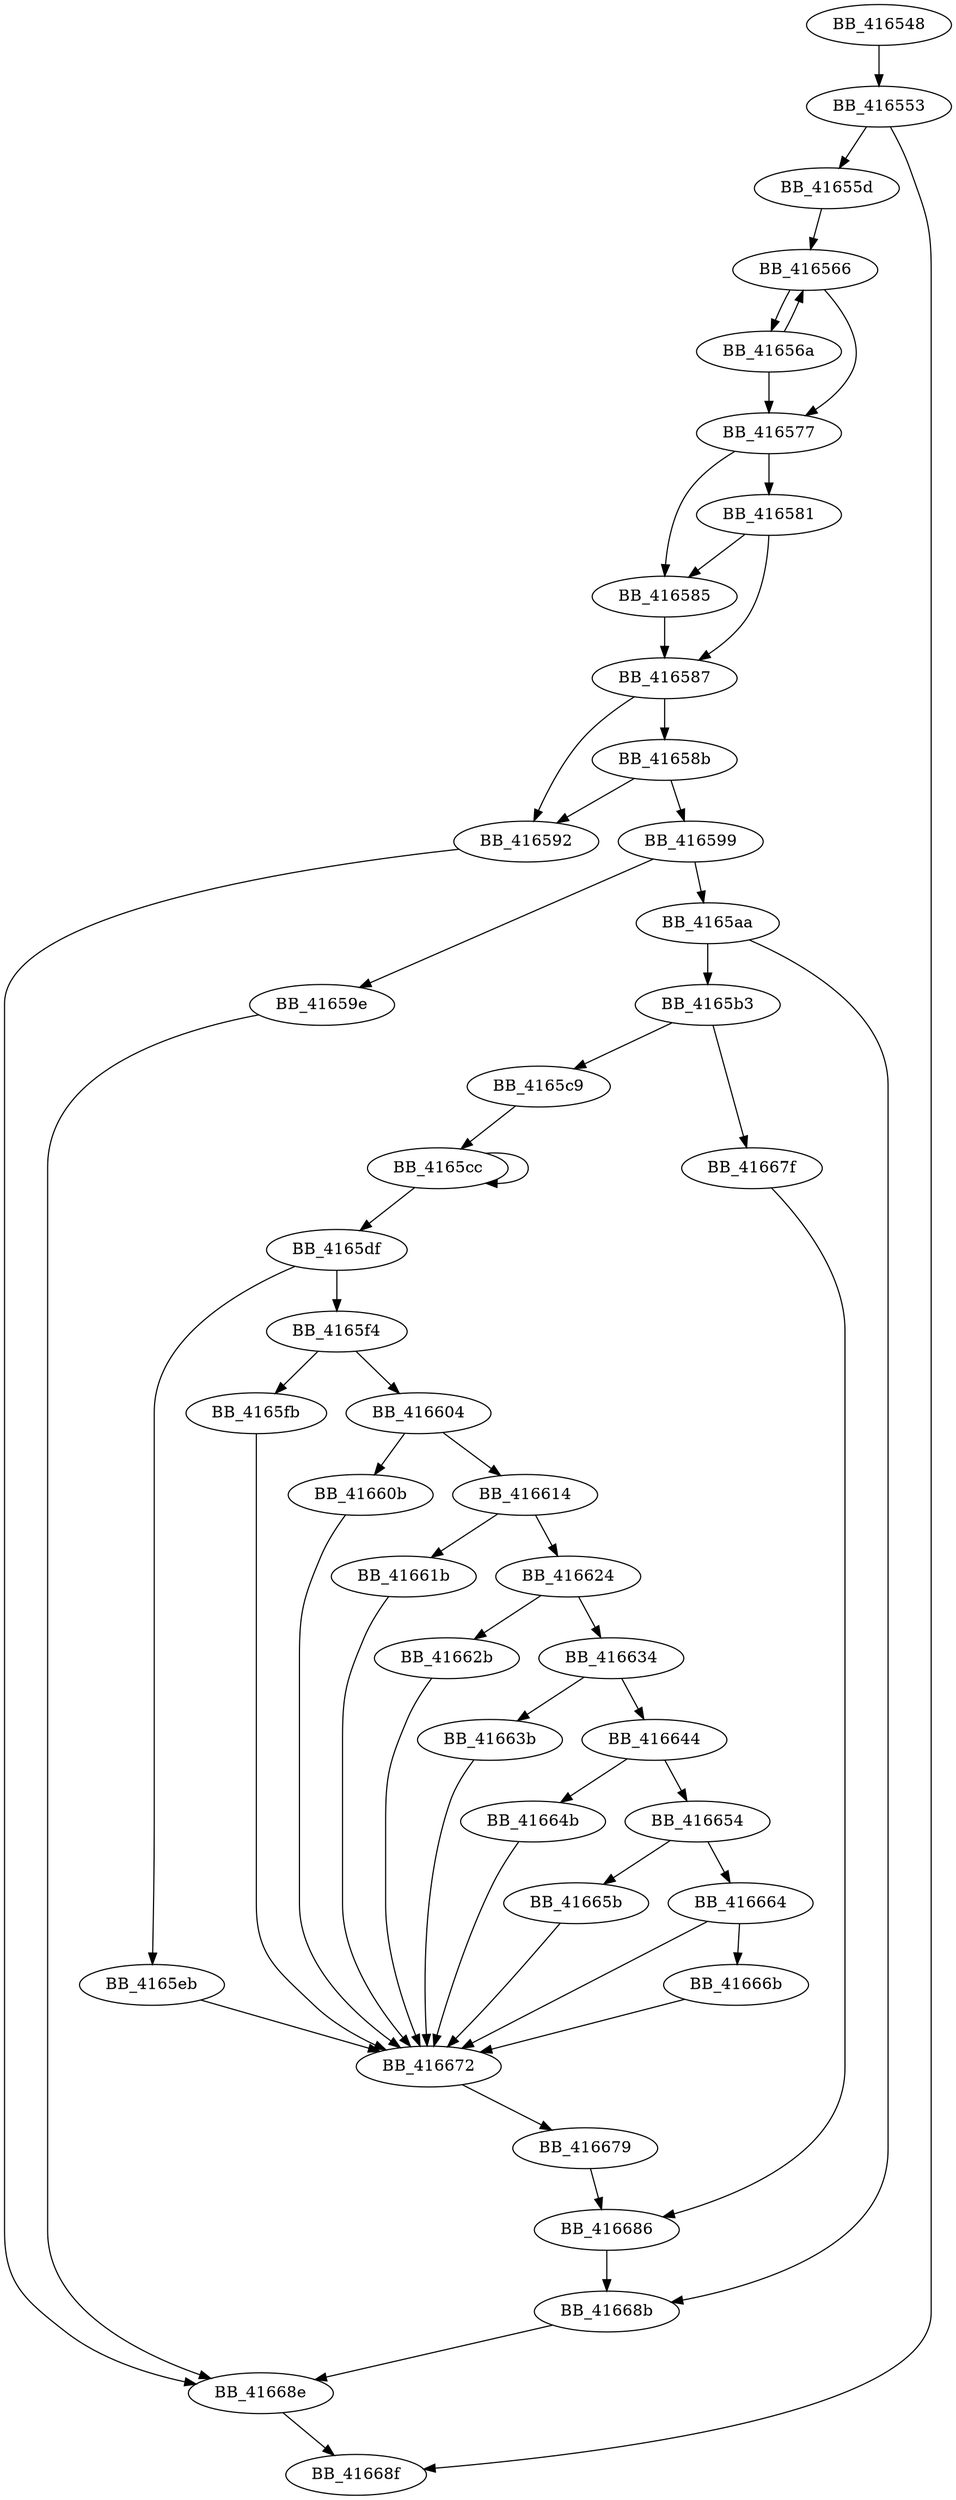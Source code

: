 DiGraph __XcptFilter{
BB_416548->BB_416553
BB_416553->BB_41655d
BB_416553->BB_41668f
BB_41655d->BB_416566
BB_416566->BB_41656a
BB_416566->BB_416577
BB_41656a->BB_416566
BB_41656a->BB_416577
BB_416577->BB_416581
BB_416577->BB_416585
BB_416581->BB_416585
BB_416581->BB_416587
BB_416585->BB_416587
BB_416587->BB_41658b
BB_416587->BB_416592
BB_41658b->BB_416592
BB_41658b->BB_416599
BB_416592->BB_41668e
BB_416599->BB_41659e
BB_416599->BB_4165aa
BB_41659e->BB_41668e
BB_4165aa->BB_4165b3
BB_4165aa->BB_41668b
BB_4165b3->BB_4165c9
BB_4165b3->BB_41667f
BB_4165c9->BB_4165cc
BB_4165cc->BB_4165cc
BB_4165cc->BB_4165df
BB_4165df->BB_4165eb
BB_4165df->BB_4165f4
BB_4165eb->BB_416672
BB_4165f4->BB_4165fb
BB_4165f4->BB_416604
BB_4165fb->BB_416672
BB_416604->BB_41660b
BB_416604->BB_416614
BB_41660b->BB_416672
BB_416614->BB_41661b
BB_416614->BB_416624
BB_41661b->BB_416672
BB_416624->BB_41662b
BB_416624->BB_416634
BB_41662b->BB_416672
BB_416634->BB_41663b
BB_416634->BB_416644
BB_41663b->BB_416672
BB_416644->BB_41664b
BB_416644->BB_416654
BB_41664b->BB_416672
BB_416654->BB_41665b
BB_416654->BB_416664
BB_41665b->BB_416672
BB_416664->BB_41666b
BB_416664->BB_416672
BB_41666b->BB_416672
BB_416672->BB_416679
BB_416679->BB_416686
BB_41667f->BB_416686
BB_416686->BB_41668b
BB_41668b->BB_41668e
BB_41668e->BB_41668f
}

